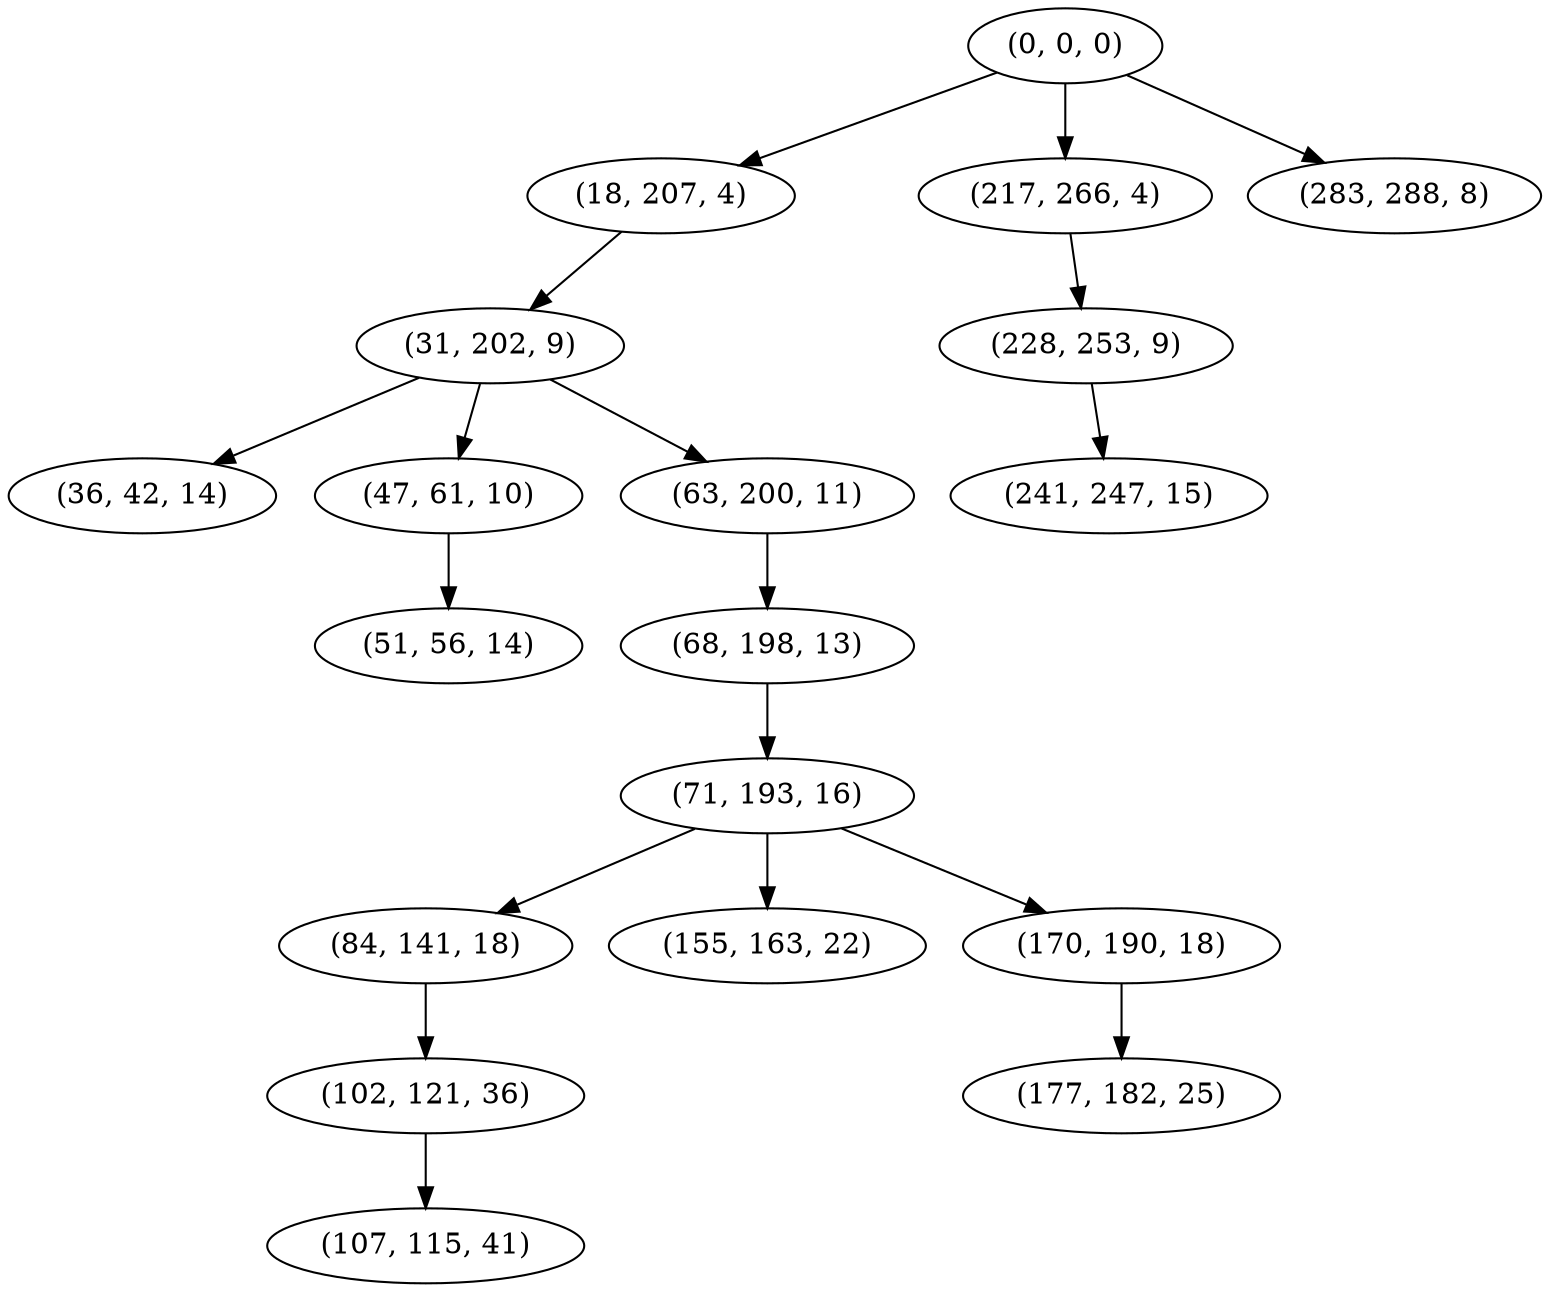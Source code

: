 digraph tree {
    "(0, 0, 0)";
    "(18, 207, 4)";
    "(31, 202, 9)";
    "(36, 42, 14)";
    "(47, 61, 10)";
    "(51, 56, 14)";
    "(63, 200, 11)";
    "(68, 198, 13)";
    "(71, 193, 16)";
    "(84, 141, 18)";
    "(102, 121, 36)";
    "(107, 115, 41)";
    "(155, 163, 22)";
    "(170, 190, 18)";
    "(177, 182, 25)";
    "(217, 266, 4)";
    "(228, 253, 9)";
    "(241, 247, 15)";
    "(283, 288, 8)";
    "(0, 0, 0)" -> "(18, 207, 4)";
    "(0, 0, 0)" -> "(217, 266, 4)";
    "(0, 0, 0)" -> "(283, 288, 8)";
    "(18, 207, 4)" -> "(31, 202, 9)";
    "(31, 202, 9)" -> "(36, 42, 14)";
    "(31, 202, 9)" -> "(47, 61, 10)";
    "(31, 202, 9)" -> "(63, 200, 11)";
    "(47, 61, 10)" -> "(51, 56, 14)";
    "(63, 200, 11)" -> "(68, 198, 13)";
    "(68, 198, 13)" -> "(71, 193, 16)";
    "(71, 193, 16)" -> "(84, 141, 18)";
    "(71, 193, 16)" -> "(155, 163, 22)";
    "(71, 193, 16)" -> "(170, 190, 18)";
    "(84, 141, 18)" -> "(102, 121, 36)";
    "(102, 121, 36)" -> "(107, 115, 41)";
    "(170, 190, 18)" -> "(177, 182, 25)";
    "(217, 266, 4)" -> "(228, 253, 9)";
    "(228, 253, 9)" -> "(241, 247, 15)";
}
